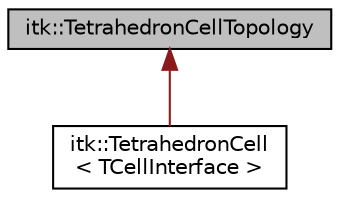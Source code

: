 digraph "itk::TetrahedronCellTopology"
{
 // LATEX_PDF_SIZE
  edge [fontname="Helvetica",fontsize="10",labelfontname="Helvetica",labelfontsize="10"];
  node [fontname="Helvetica",fontsize="10",shape=record];
  Node1 [label="itk::TetrahedronCellTopology",height=0.2,width=0.4,color="black", fillcolor="grey75", style="filled", fontcolor="black",tooltip="TetrahedronCellTopology holds data defining the topological connections of the vertices and edges of ..."];
  Node1 -> Node2 [dir="back",color="firebrick4",fontsize="10",style="solid",fontname="Helvetica"];
  Node2 [label="itk::TetrahedronCell\l\< TCellInterface \>",height=0.2,width=0.4,color="black", fillcolor="white", style="filled",URL="$classitk_1_1TetrahedronCell.html",tooltip="TetrahedronCell represents a tetrahedron for a Mesh."];
}
